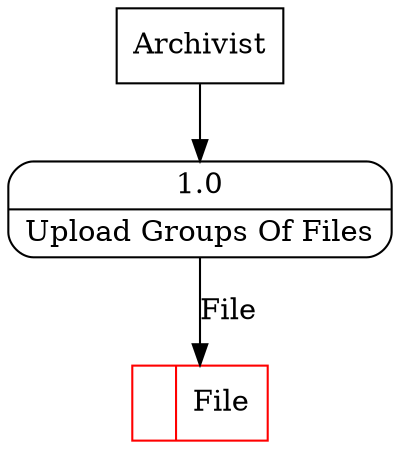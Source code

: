 digraph dfd2{ 
node[shape=record]
200 [label="<f0>  |<f1> File " color=red];
201 [label="Archivist" shape=box];
202 [label="{<f0> 1.0|<f1> Upload Groups Of Files }" shape=Mrecord];
201 -> 202
202 -> 200 [label="File"]
}